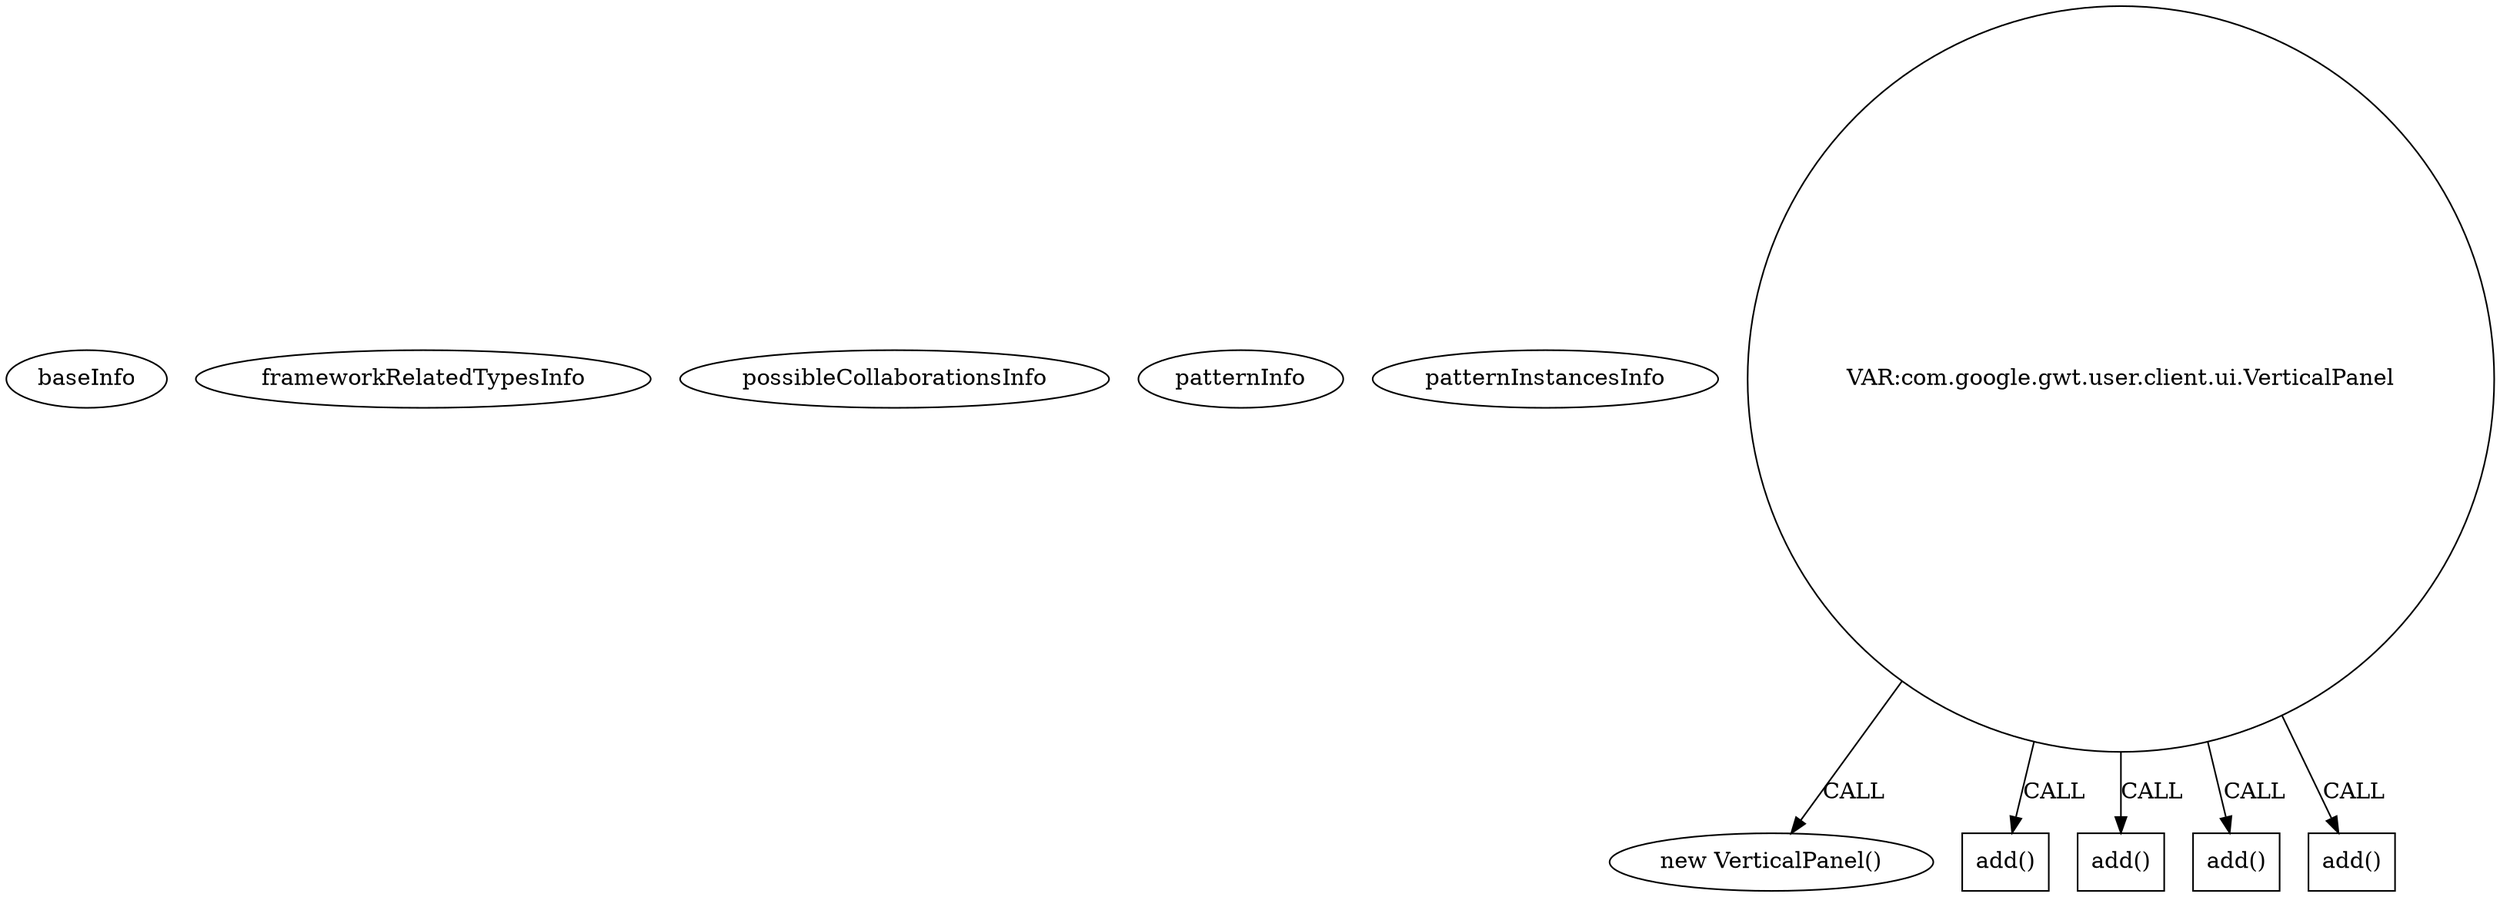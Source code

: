 digraph {
baseInfo[graphId=306,category="pattern",isAnonymous=false,possibleRelation=false]
frameworkRelatedTypesInfo[]
possibleCollaborationsInfo[]
patternInfo[frequency=19.0,patternRootClient=null]
patternInstancesInfo[0="xinl-feedlosophor~/xinl-feedlosophor/feedlosophor-master/Feedlosophor/src/feedlosophor/client/Feedlosophor.java~Feedlosophor~4708",1="ashtonthomas-gwt-fast-touch-press~/ashtonthomas-gwt-fast-touch-press/gwt-fast-touch-press-master/src/io/ashton/fastpress/client/Gwt_fast_press.java~Gwt_fast_press~744",2="AquaWolf-frontier-manager~/AquaWolf-frontier-manager/frontier-manager-master/Frontier Manager Server/src/de/waldmeisterundfreunde/frontiermanger/client/Frontier_Manager.java~Frontier_Manager~20",3="DeannaSurma-Census~/DeannaSurma-Census/Census-master/src/com/cs4302/census/client/Census.java~Census~109",4="chap19150-SeptaSquared~/chap19150-SeptaSquared/SeptaSquared-master/SeptaSquare/src/com/chapslife/septasquare/client/SeptaSquare.java~SeptaSquare~1059",5="MainMain-ChatCafeine~/MainMain-ChatCafeine/ChatCafeine-master/ChatCafeine/src/sources/client/ChatCafeine.java~ChatCafeine~180",6="karuto-cloud-storage-gallery~/karuto-cloud-storage-gallery/cloud-storage-gallery-master/src/com/mycompany/cloudstoragegallery/client/CloudStorageGallery.java~CloudStorageGallery~3400",7="marchold-BandRidesServer~/marchold-BandRidesServer/BandRidesServer-master/Band-Rides-Server/src/com/catglo/bandridesserver/client/Band_Rides_Server.java~Band_Rides_Server~3705",8="bobvash-Resolution-Tracker~/bobvash-Resolution-Tracker/Resolution-Tracker-master/ResolutionTracker/src/com/bobvash/resolutiontracker/client/ResolutionTracker.java~ResolutionTracker~863",9="cbopp-gwt-taglist~/cbopp-gwt-taglist/gwt-taglist-master/src/test/java/com/virilis_software/gwt/taglist/client/TagListEntryPoint.java~TagListEntryPoint~1048",10="lferna-Padel~/lferna-Padel/Padel-master/src/padel/client/Padel.java~Padel~3621",11="bobvash-Resolution-Tracker~/bobvash-Resolution-Tracker/Resolution-Tracker-master/ResolutionTracker/src/com/bobvash/resolutiontracker/client/ResolutionDayWidget.java~ResolutionDayWidget~867",12="nakaken0629-mezamashimailgwt~/nakaken0629-mezamashimailgwt/mezamashimailgwt-master/mezamashimailgwt/src/com/appspot/mezamashimailgwt/client/Mezamashimailgwt.java~Mezamashimailgwt~4116",13="BrianHenryIE-GwtDropwizard~/BrianHenryIE-GwtDropwizard/GwtDropwizard-master/src/main/java/ie/brianhenry/gwtdropwizard/client/GwtDropwizardClient.java~GwtDropwizardClient~44",14="ravitle-JBTest~/ravitle-JBTest/JBTest-master/JBTest/src/jbtestPro_v1/client/JbtestPro_v1.java~JbtestPro_v1~4329",15="robinkeunen-shiny-octo-ironman~/robinkeunen-shiny-octo-ironman/shiny-octo-ironman-master/Guestbook/src/guestbook/client/Guestbook.java~Guestbook~4419",16="ph73nt-fuzzy-archer~/ph73nt-fuzzy-archer/fuzzy-archer-master/src/couk/fishlegs/nucmedone/client/NucMedOne.java~NucMedOne~4289",17="MainMain-ChatCafeine~/MainMain-ChatCafeine/ChatCafeine-master/ChatCafeine/src/sources/client/vue/coffeeRoom/ChoixSallePanel.java~ChoixSallePanel~262",18="hershal-supertictactoe~/hershal-supertictactoe/supertictactoe-master/src/com/supertictactoe/supertictactoe/client/SuperTicTacToe.java~SuperTicTacToe~1407"]
57[label="new VerticalPanel()",vertexType="CONSTRUCTOR_CALL",isFrameworkType=false]
58[label="VAR:com.google.gwt.user.client.ui.VerticalPanel",vertexType="VARIABLE_EXPRESION",isFrameworkType=false,shape=circle]
68[label="add()",vertexType="INSIDE_CALL",isFrameworkType=false,shape=box]
70[label="add()",vertexType="INSIDE_CALL",isFrameworkType=false,shape=box]
75[label="add()",vertexType="INSIDE_CALL",isFrameworkType=false,shape=box]
79[label="add()",vertexType="INSIDE_CALL",isFrameworkType=false,shape=box]
58->79[label="CALL"]
58->57[label="CALL"]
58->75[label="CALL"]
58->68[label="CALL"]
58->70[label="CALL"]
}
